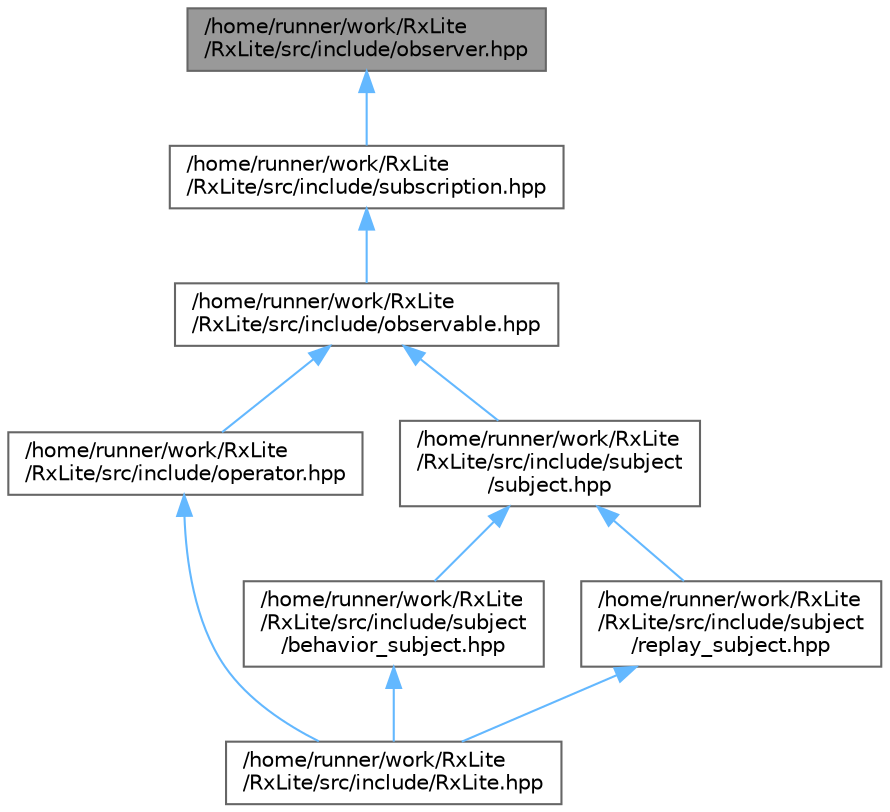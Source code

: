 digraph "/home/runner/work/RxLite/RxLite/src/include/observer.hpp"
{
 // LATEX_PDF_SIZE
  bgcolor="transparent";
  edge [fontname=Helvetica,fontsize=10,labelfontname=Helvetica,labelfontsize=10];
  node [fontname=Helvetica,fontsize=10,shape=box,height=0.2,width=0.4];
  Node1 [id="Node000001",label="/home/runner/work/RxLite\l/RxLite/src/include/observer.hpp",height=0.2,width=0.4,color="gray40", fillcolor="grey60", style="filled", fontcolor="black",tooltip=" "];
  Node1 -> Node2 [id="edge1_Node000001_Node000002",dir="back",color="steelblue1",style="solid",tooltip=" "];
  Node2 [id="Node000002",label="/home/runner/work/RxLite\l/RxLite/src/include/subscription.hpp",height=0.2,width=0.4,color="grey40", fillcolor="white", style="filled",URL="$subscription_8hpp.html",tooltip=" "];
  Node2 -> Node3 [id="edge2_Node000002_Node000003",dir="back",color="steelblue1",style="solid",tooltip=" "];
  Node3 [id="Node000003",label="/home/runner/work/RxLite\l/RxLite/src/include/observable.hpp",height=0.2,width=0.4,color="grey40", fillcolor="white", style="filled",URL="$observable_8hpp.html",tooltip=" "];
  Node3 -> Node4 [id="edge3_Node000003_Node000004",dir="back",color="steelblue1",style="solid",tooltip=" "];
  Node4 [id="Node000004",label="/home/runner/work/RxLite\l/RxLite/src/include/operator.hpp",height=0.2,width=0.4,color="grey40", fillcolor="white", style="filled",URL="$operator_8hpp.html",tooltip=" "];
  Node4 -> Node5 [id="edge4_Node000004_Node000005",dir="back",color="steelblue1",style="solid",tooltip=" "];
  Node5 [id="Node000005",label="/home/runner/work/RxLite\l/RxLite/src/include/RxLite.hpp",height=0.2,width=0.4,color="grey40", fillcolor="white", style="filled",URL="$RxLite_8hpp.html",tooltip=" "];
  Node3 -> Node6 [id="edge5_Node000003_Node000006",dir="back",color="steelblue1",style="solid",tooltip=" "];
  Node6 [id="Node000006",label="/home/runner/work/RxLite\l/RxLite/src/include/subject\l/subject.hpp",height=0.2,width=0.4,color="grey40", fillcolor="white", style="filled",URL="$subject_8hpp.html",tooltip=" "];
  Node6 -> Node7 [id="edge6_Node000006_Node000007",dir="back",color="steelblue1",style="solid",tooltip=" "];
  Node7 [id="Node000007",label="/home/runner/work/RxLite\l/RxLite/src/include/subject\l/behavior_subject.hpp",height=0.2,width=0.4,color="grey40", fillcolor="white", style="filled",URL="$behavior__subject_8hpp.html",tooltip=" "];
  Node7 -> Node5 [id="edge7_Node000007_Node000005",dir="back",color="steelblue1",style="solid",tooltip=" "];
  Node6 -> Node8 [id="edge8_Node000006_Node000008",dir="back",color="steelblue1",style="solid",tooltip=" "];
  Node8 [id="Node000008",label="/home/runner/work/RxLite\l/RxLite/src/include/subject\l/replay_subject.hpp",height=0.2,width=0.4,color="grey40", fillcolor="white", style="filled",URL="$replay__subject_8hpp.html",tooltip=" "];
  Node8 -> Node5 [id="edge9_Node000008_Node000005",dir="back",color="steelblue1",style="solid",tooltip=" "];
}
